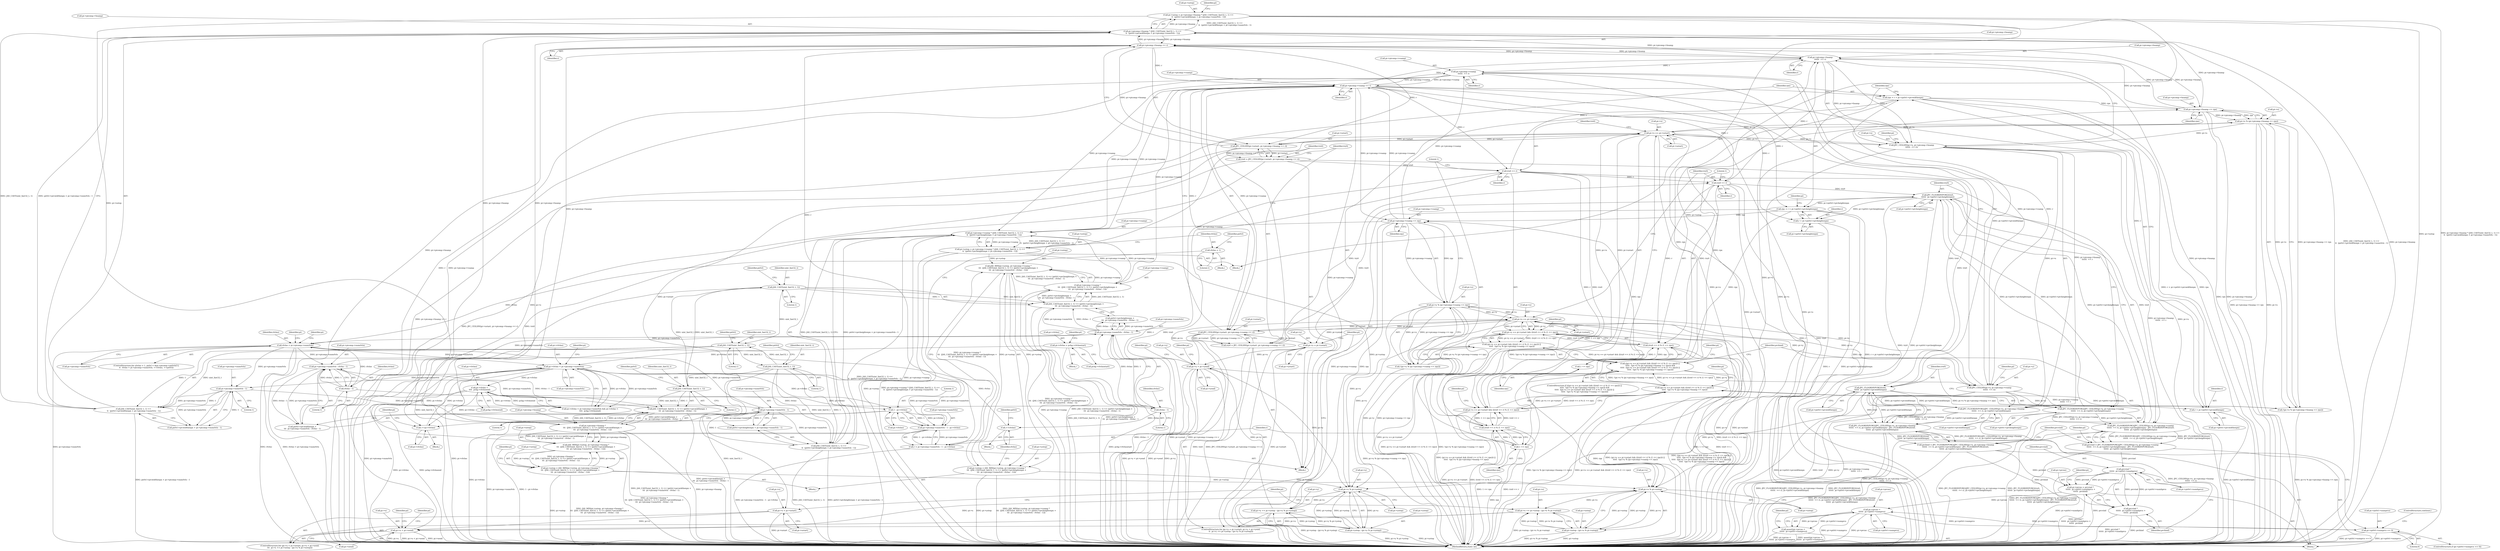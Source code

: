 digraph "1_jasper_aa0b0f79ade5eef8b0e7a214c03f5af54b36ba7d@integer" {
"1000188" [label="(Call,pi->xstep = pi->picomp->hsamp * (JAS_CAST(uint_fast32_t, 1) <<\n \t\t  (pirlvl->prcwidthexpn + pi->picomp->numrlvls - 1)))"];
"1000192" [label="(Call,pi->picomp->hsamp * (JAS_CAST(uint_fast32_t, 1) <<\n \t\t  (pirlvl->prcwidthexpn + pi->picomp->numrlvls - 1)))"];
"1000574" [label="(Call,pi->picomp->hsamp\n\t\t\t\t\t\t  << r)"];
"1000530" [label="(Call,pi->picomp->hsamp << rpx)"];
"1000469" [label="(Call,pi->picomp->hsamp << r)"];
"1000274" [label="(Call,pi->picomp->hsamp *\n\t\t\t  (JAS_CAST(uint_fast32_t, 1) << (pirlvl->prcwidthexpn +\n\t\t\t  pi->picomp->numrlvls - rlvlno - 1)))"];
"1000280" [label="(Call,JAS_CAST(uint_fast32_t, 1) << (pirlvl->prcwidthexpn +\n\t\t\t  pi->picomp->numrlvls - rlvlno - 1))"];
"1000281" [label="(Call,JAS_CAST(uint_fast32_t, 1))"];
"1000224" [label="(Call,JAS_CAST(uint_fast32_t, 1))"];
"1000199" [label="(Call,JAS_CAST(uint_fast32_t, 1))"];
"1000312" [label="(Call,JAS_CAST(uint_fast32_t, 1))"];
"1000288" [label="(Call,pi->picomp->numrlvls - rlvlno - 1)"];
"1000253" [label="(Call,rlvlno < pi->picomp->numrlvls)"];
"1000261" [label="(Call,++rlvlno)"];
"1000325" [label="(Call,rlvlno - 1)"];
"1000294" [label="(Call,rlvlno - 1)"];
"1000240" [label="(Call,rlvlno = 1)"];
"1000231" [label="(Call,pi->picomp->numrlvls - 1)"];
"1000206" [label="(Call,pi->picomp->numrlvls - 1)"];
"1000414" [label="(Call,pi->rlvlno < pi->picomp->numrlvls)"];
"1000392" [label="(Call,pi->rlvlno = pchg->rlvlnostart)"];
"1000431" [label="(Call,++pi->rlvlno)"];
"1000458" [label="(Call,1 - pi->rlvlno)"];
"1000423" [label="(Call,pi->rlvlno <\n\t\t\t\t  pchg->rlvlnoend)"];
"1000452" [label="(Call,pi->picomp->numrlvls - 1 - pi->rlvlno)"];
"1000319" [label="(Call,pi->picomp->numrlvls - rlvlno - 1)"];
"1000450" [label="(Call,r = pi->picomp->numrlvls - 1 - pi->rlvlno)"];
"1000522" [label="(Call,1 << rpx)"];
"1000489" [label="(Call,rpx = r + pi->pirlvl->prcwidthexpn)"];
"1000482" [label="(Call,pi->picomp->vsamp << r)"];
"1000601" [label="(Call,pi->picomp->vsamp\n\t\t\t\t\t\t  << r)"];
"1000558" [label="(Call,pi->picomp->vsamp << rpy)"];
"1000498" [label="(Call,rpy = r + pi->pirlvl->prcheightexpn)"];
"1000613" [label="(Call,JPC_FLOORDIVPOW2(try0,\n\t\t\t\t\t\t  pi->pirlvl->prcheightexpn))"];
"1000547" [label="(Call,try0 << r)"];
"1000476" [label="(Call,try0 = JPC_CEILDIV(pi->ystart, pi->picomp->vsamp << r))"];
"1000478" [label="(Call,JPC_CEILDIV(pi->ystart, pi->picomp->vsamp << r))"];
"1000539" [label="(Call,pi->y == pi->ystart)"];
"1000597" [label="(Call,JPC_CEILDIV(pi->y, pi->picomp->vsamp\n\t\t\t\t\t\t  << r))"];
"1000554" [label="(Call,pi->y % (pi->picomp->vsamp << rpy))"];
"1000336" [label="(Call,pi->y < pi->yend)"];
"1000343" [label="(Call,pi->y += pi->ystep - (pi->y % pi->ystep))"];
"1000347" [label="(Call,pi->ystep - (pi->y % pi->ystep))"];
"1000351" [label="(Call,pi->y % pi->ystep)"];
"1000297" [label="(Call,pi->ystep = JAS_MIN(pi->ystep, pi->picomp->vsamp *\n\t\t\t  (JAS_CAST(uint_fast32_t, 1) << (pirlvl->prcheightexpn +\n\t\t\t  pi->picomp->numrlvls - rlvlno - 1))))"];
"1000301" [label="(Call,JAS_MIN(pi->ystep, pi->picomp->vsamp *\n\t\t\t  (JAS_CAST(uint_fast32_t, 1) << (pirlvl->prcheightexpn +\n\t\t\t  pi->picomp->numrlvls - rlvlno - 1))))"];
"1000213" [label="(Call,pi->ystep = pi->picomp->vsamp * (JAS_CAST(uint_fast32_t, 1) <<\n\t\t  (pirlvl->prcheightexpn + pi->picomp->numrlvls - 1)))"];
"1000217" [label="(Call,pi->picomp->vsamp * (JAS_CAST(uint_fast32_t, 1) <<\n\t\t  (pirlvl->prcheightexpn + pi->picomp->numrlvls - 1)))"];
"1000305" [label="(Call,pi->picomp->vsamp *\n\t\t\t  (JAS_CAST(uint_fast32_t, 1) << (pirlvl->prcheightexpn +\n\t\t\t  pi->picomp->numrlvls - rlvlno - 1)))"];
"1000311" [label="(Call,JAS_CAST(uint_fast32_t, 1) << (pirlvl->prcheightexpn +\n\t\t\t  pi->picomp->numrlvls - rlvlno - 1))"];
"1000223" [label="(Call,JAS_CAST(uint_fast32_t, 1) <<\n\t\t  (pirlvl->prcheightexpn + pi->picomp->numrlvls - 1))"];
"1000329" [label="(Call,pi->y = pi->ystart)"];
"1000519" [label="(Call,trx0 << r)"];
"1000463" [label="(Call,trx0 = JPC_CEILDIV(pi->xstart, pi->picomp->hsamp << r))"];
"1000465" [label="(Call,JPC_CEILDIV(pi->xstart, pi->picomp->hsamp << r))"];
"1000511" [label="(Call,pi->x == pi->xstart)"];
"1000570" [label="(Call,JPC_CEILDIV(pi->x, pi->picomp->hsamp\n\t\t\t\t\t\t  << r))"];
"1000526" [label="(Call,pi->x % (pi->picomp->hsamp << rpx))"];
"1000367" [label="(Call,pi->x < pi->xend)"];
"1000374" [label="(Call,pi->x += pi->xstep - (pi->x % pi->xstep))"];
"1000378" [label="(Call,pi->xstep - (pi->x % pi->xstep))"];
"1000382" [label="(Call,pi->x % pi->xstep)"];
"1000188" [label="(Call,pi->xstep = pi->picomp->hsamp * (JAS_CAST(uint_fast32_t, 1) <<\n \t\t  (pirlvl->prcwidthexpn + pi->picomp->numrlvls - 1)))"];
"1000266" [label="(Call,pi->xstep = JAS_MIN(pi->xstep, pi->picomp->hsamp *\n\t\t\t  (JAS_CAST(uint_fast32_t, 1) << (pirlvl->prcwidthexpn +\n\t\t\t  pi->picomp->numrlvls - rlvlno - 1))))"];
"1000270" [label="(Call,JAS_MIN(pi->xstep, pi->picomp->hsamp *\n\t\t\t  (JAS_CAST(uint_fast32_t, 1) << (pirlvl->prcwidthexpn +\n\t\t\t  pi->picomp->numrlvls - rlvlno - 1))))"];
"1000360" [label="(Call,pi->x = pi->xstart)"];
"1000596" [label="(Call,JPC_FLOORDIVPOW2(JPC_CEILDIV(pi->y, pi->picomp->vsamp\n\t\t\t\t\t\t  << r), pi->pirlvl->prcheightexpn))"];
"1000550" [label="(Call,1 << rpy)"];
"1000586" [label="(Call,JPC_FLOORDIVPOW2(trx0,\n\t\t\t\t\t\t  pi->pirlvl->prcwidthexpn))"];
"1000569" [label="(Call,JPC_FLOORDIVPOW2(JPC_CEILDIV(pi->x, pi->picomp->hsamp\n\t\t\t\t\t\t  << r), pi->pirlvl->prcwidthexpn))"];
"1000198" [label="(Call,JAS_CAST(uint_fast32_t, 1) <<\n \t\t  (pirlvl->prcwidthexpn + pi->picomp->numrlvls - 1))"];
"1000518" [label="(Call,(trx0 << r) % (1 << rpx))"];
"1000510" [label="(Call,pi->x == pi->xstart && ((trx0 << r) % (1 << rpx)))"];
"1000509" [label="(Call,(pi->x == pi->xstart && ((trx0 << r) % (1 << rpx))) ||\n \t\t\t\t\t  !(pi->x % (pi->picomp->hsamp << rpx)))"];
"1000508" [label="(Call,((pi->x == pi->xstart && ((trx0 << r) % (1 << rpx))) ||\n \t\t\t\t\t  !(pi->x % (pi->picomp->hsamp << rpx))) &&\n\t\t\t\t\t  ((pi->y == pi->ystart && ((try0 << r) % (1 << rpy))) ||\n \t\t\t\t\t  !(pi->y % (pi->picomp->vsamp << rpy))))"];
"1000546" [label="(Call,(try0 << r) % (1 << rpy))"];
"1000538" [label="(Call,pi->y == pi->ystart && ((try0 << r) % (1 << rpy)))"];
"1000537" [label="(Call,(pi->y == pi->ystart && ((try0 << r) % (1 << rpy))) ||\n \t\t\t\t\t  !(pi->y % (pi->picomp->vsamp << rpy)))"];
"1000553" [label="(Call,!(pi->y % (pi->picomp->vsamp << rpy)))"];
"1000595" [label="(Call,JPC_FLOORDIVPOW2(JPC_CEILDIV(pi->y, pi->picomp->vsamp\n\t\t\t\t\t\t  << r), pi->pirlvl->prcheightexpn) - JPC_FLOORDIVPOW2(try0,\n\t\t\t\t\t\t  pi->pirlvl->prcheightexpn))"];
"1000593" [label="(Call,prcvind = JPC_FLOORDIVPOW2(JPC_CEILDIV(pi->y, pi->picomp->vsamp\n\t\t\t\t\t\t  << r), pi->pirlvl->prcheightexpn) - JPC_FLOORDIVPOW2(try0,\n\t\t\t\t\t\t  pi->pirlvl->prcheightexpn))"];
"1000625" [label="(Call,prcvind *\n\t\t\t\t\t\t  pi->pirlvl->numhprcs)"];
"1000620" [label="(Call,pi->prcno = prcvind *\n\t\t\t\t\t\t  pi->pirlvl->numhprcs +\n\t\t\t\t\t\t  prchind)"];
"1000634" [label="(Call,pi->prcno <\n\t\t\t\t\t\t  pi->pirlvl->numprcs)"];
"1000441" [label="(Call,pi->pirlvl->numprcs == 0)"];
"1000633" [label="(Call,assert(pi->prcno <\n\t\t\t\t\t\t  pi->pirlvl->numprcs))"];
"1000624" [label="(Call,prcvind *\n\t\t\t\t\t\t  pi->pirlvl->numhprcs +\n\t\t\t\t\t\t  prchind)"];
"1000500" [label="(Call,r + pi->pirlvl->prcheightexpn)"];
"1000525" [label="(Call,!(pi->x % (pi->picomp->hsamp << rpx)))"];
"1000568" [label="(Call,JPC_FLOORDIVPOW2(JPC_CEILDIV(pi->x, pi->picomp->hsamp\n\t\t\t\t\t\t  << r), pi->pirlvl->prcwidthexpn) - JPC_FLOORDIVPOW2(trx0,\n\t\t\t\t\t\t  pi->pirlvl->prcwidthexpn))"];
"1000566" [label="(Call,prchind = JPC_FLOORDIVPOW2(JPC_CEILDIV(pi->x, pi->picomp->hsamp\n\t\t\t\t\t\t  << r), pi->pirlvl->prcwidthexpn) - JPC_FLOORDIVPOW2(trx0,\n\t\t\t\t\t\t  pi->pirlvl->prcwidthexpn))"];
"1000491" [label="(Call,r + pi->pirlvl->prcwidthexpn)"];
"1000441" [label="(Call,pi->pirlvl->numprcs == 0)"];
"1000530" [label="(Call,pi->picomp->hsamp << rpx)"];
"1000253" [label="(Call,rlvlno < pi->picomp->numrlvls)"];
"1000586" [label="(Call,JPC_FLOORDIVPOW2(trx0,\n\t\t\t\t\t\t  pi->pirlvl->prcwidthexpn))"];
"1000264" [label="(Identifier,pirlvl)"];
"1000336" [label="(Call,pi->y < pi->yend)"];
"1000520" [label="(Identifier,trx0)"];
"1000581" [label="(Call,pi->pirlvl->prcwidthexpn)"];
"1000202" [label="(Call,pirlvl->prcwidthexpn + pi->picomp->numrlvls - 1)"];
"1000597" [label="(Call,JPC_CEILDIV(pi->y, pi->picomp->vsamp\n\t\t\t\t\t\t  << r))"];
"1000466" [label="(Call,pi->xstart)"];
"1000325" [label="(Call,rlvlno - 1)"];
"1000538" [label="(Call,pi->y == pi->ystart && ((try0 << r) % (1 << rpy)))"];
"1000524" [label="(Identifier,rpx)"];
"1000298" [label="(Call,pi->ystep)"];
"1000646" [label="(Identifier,pi)"];
"1000608" [label="(Call,pi->pirlvl->prcheightexpn)"];
"1000392" [label="(Call,pi->rlvlno = pchg->rlvlnostart)"];
"1000615" [label="(Call,pi->pirlvl->prcheightexpn)"];
"1000418" [label="(Call,pi->picomp->numrlvls)"];
"1000333" [label="(Call,pi->ystart)"];
"1000527" [label="(Call,pi->x)"];
"1000224" [label="(Call,JAS_CAST(uint_fast32_t, 1))"];
"1000201" [label="(Literal,1)"];
"1000431" [label="(Call,++pi->rlvlno)"];
"1000556" [label="(Identifier,pi)"];
"1000427" [label="(Call,pchg->rlvlnoend)"];
"1000453" [label="(Call,pi->picomp->numrlvls)"];
"1000522" [label="(Call,1 << rpx)"];
"1000296" [label="(Literal,1)"];
"1000371" [label="(Call,pi->xend)"];
"1000289" [label="(Call,pi->picomp->numrlvls)"];
"1000270" [label="(Call,JAS_MIN(pi->xstep, pi->picomp->hsamp *\n\t\t\t  (JAS_CAST(uint_fast32_t, 1) << (pirlvl->prcwidthexpn +\n\t\t\t  pi->picomp->numrlvls - rlvlno - 1))))"];
"1000588" [label="(Call,pi->pirlvl->prcwidthexpn)"];
"1000469" [label="(Call,pi->picomp->hsamp << r)"];
"1000174" [label="(Identifier,pi)"];
"1000315" [label="(Call,pirlvl->prcheightexpn +\n\t\t\t  pi->picomp->numrlvls - rlvlno - 1)"];
"1000378" [label="(Call,pi->xstep - (pi->x % pi->xstep))"];
"1000302" [label="(Call,pi->ystep)"];
"1000284" [label="(Call,pirlvl->prcwidthexpn +\n\t\t\t  pi->picomp->numrlvls - rlvlno - 1)"];
"1000607" [label="(Identifier,r)"];
"1000575" [label="(Call,pi->picomp->hsamp)"];
"1000627" [label="(Call,pi->pirlvl->numhprcs)"];
"1000458" [label="(Call,1 - pi->rlvlno)"];
"1000551" [label="(Literal,1)"];
"1000231" [label="(Call,pi->picomp->numrlvls - 1)"];
"1000225" [label="(Identifier,uint_fast32_t)"];
"1000493" [label="(Call,pi->pirlvl->prcwidthexpn)"];
"1000331" [label="(Identifier,pi)"];
"1000483" [label="(Call,pi->picomp->vsamp)"];
"1000343" [label="(Call,pi->y += pi->ystep - (pi->y % pi->ystep))"];
"1000361" [label="(Call,pi->x)"];
"1000501" [label="(Identifier,r)"];
"1000489" [label="(Call,rpx = r + pi->pirlvl->prcwidthexpn)"];
"1000338" [label="(Identifier,pi)"];
"1000614" [label="(Identifier,try0)"];
"1000635" [label="(Call,pi->prcno)"];
"1000567" [label="(Identifier,prchind)"];
"1000601" [label="(Call,pi->picomp->vsamp\n\t\t\t\t\t\t  << r)"];
"1000460" [label="(Call,pi->rlvlno)"];
"1000306" [label="(Call,pi->picomp->vsamp)"];
"1000193" [label="(Call,pi->picomp->hsamp)"];
"1000491" [label="(Call,r + pi->pirlvl->prcwidthexpn)"];
"1000633" [label="(Call,assert(pi->prcno <\n\t\t\t\t\t\t  pi->pirlvl->numprcs))"];
"1000500" [label="(Call,r + pi->pirlvl->prcheightexpn)"];
"1000369" [label="(Identifier,pi)"];
"1000297" [label="(Call,pi->ystep = JAS_MIN(pi->ystep, pi->picomp->vsamp *\n\t\t\t  (JAS_CAST(uint_fast32_t, 1) << (pirlvl->prcheightexpn +\n\t\t\t  pi->picomp->numrlvls - rlvlno - 1))))"];
"1000311" [label="(Call,JAS_CAST(uint_fast32_t, 1) << (pirlvl->prcheightexpn +\n\t\t\t  pi->picomp->numrlvls - rlvlno - 1))"];
"1000699" [label="(MethodReturn,static int)"];
"1000317" [label="(Identifier,pirlvl)"];
"1000559" [label="(Call,pi->picomp->vsamp)"];
"1000294" [label="(Call,rlvlno - 1)"];
"1000374" [label="(Call,pi->x += pi->xstep - (pi->x % pi->xstep))"];
"1000432" [label="(Call,pi->rlvlno)"];
"1000477" [label="(Identifier,try0)"];
"1000368" [label="(Call,pi->x)"];
"1000212" [label="(Literal,1)"];
"1000345" [label="(Identifier,pi)"];
"1000554" [label="(Call,pi->y % (pi->picomp->vsamp << rpy))"];
"1000451" [label="(Identifier,r)"];
"1000518" [label="(Call,(trx0 << r) % (1 << rpx))"];
"1000283" [label="(Literal,1)"];
"1000288" [label="(Call,pi->picomp->numrlvls - rlvlno - 1)"];
"1000515" [label="(Call,pi->xstart)"];
"1000394" [label="(Identifier,pi)"];
"1000401" [label="(Identifier,pi)"];
"1000312" [label="(Call,JAS_CAST(uint_fast32_t, 1))"];
"1000568" [label="(Call,JPC_FLOORDIVPOW2(JPC_CEILDIV(pi->x, pi->picomp->hsamp\n\t\t\t\t\t\t  << r), pi->pirlvl->prcwidthexpn) - JPC_FLOORDIVPOW2(trx0,\n\t\t\t\t\t\t  pi->pirlvl->prcwidthexpn))"];
"1000450" [label="(Call,r = pi->picomp->numrlvls - 1 - pi->rlvlno)"];
"1000206" [label="(Call,pi->picomp->numrlvls - 1)"];
"1000226" [label="(Literal,1)"];
"1000280" [label="(Call,JAS_CAST(uint_fast32_t, 1) << (pirlvl->prcwidthexpn +\n\t\t\t  pi->picomp->numrlvls - rlvlno - 1))"];
"1000536" [label="(Identifier,rpx)"];
"1000352" [label="(Call,pi->y)"];
"1000301" [label="(Call,JAS_MIN(pi->ystep, pi->picomp->vsamp *\n\t\t\t  (JAS_CAST(uint_fast32_t, 1) << (pirlvl->prcheightexpn +\n\t\t\t  pi->picomp->numrlvls - rlvlno - 1))))"];
"1000499" [label="(Identifier,rpy)"];
"1000571" [label="(Call,pi->x)"];
"1000382" [label="(Call,pi->x % pi->xstep)"];
"1000528" [label="(Identifier,pi)"];
"1000299" [label="(Identifier,pi)"];
"1000549" [label="(Identifier,r)"];
"1000507" [label="(ControlStructure,if (((pi->x == pi->xstart && ((trx0 << r) % (1 << rpx))) ||\n \t\t\t\t\t  !(pi->x % (pi->picomp->hsamp << rpx))) &&\n\t\t\t\t\t  ((pi->y == pi->ystart && ((try0 << r) % (1 << rpy))) ||\n \t\t\t\t\t  !(pi->y % (pi->picomp->vsamp << rpy)))))"];
"1000547" [label="(Call,try0 << r)"];
"1000275" [label="(Call,pi->picomp->hsamp)"];
"1000626" [label="(Identifier,prcvind)"];
"1000513" [label="(Identifier,pi)"];
"1000351" [label="(Call,pi->y % pi->ystep)"];
"1000465" [label="(Call,JPC_CEILDIV(pi->xstart, pi->picomp->hsamp << r))"];
"1000476" [label="(Call,try0 = JPC_CEILDIV(pi->ystart, pi->picomp->vsamp << r))"];
"1000305" [label="(Call,pi->picomp->vsamp *\n\t\t\t  (JAS_CAST(uint_fast32_t, 1) << (pirlvl->prcheightexpn +\n\t\t\t  pi->picomp->numrlvls - rlvlno - 1)))"];
"1000439" [label="(Block,)"];
"1000214" [label="(Call,pi->ystep)"];
"1000367" [label="(Call,pi->x < pi->xend)"];
"1000464" [label="(Identifier,trx0)"];
"1000314" [label="(Literal,1)"];
"1000255" [label="(Call,pi->picomp->numrlvls)"];
"1000217" [label="(Call,pi->picomp->vsamp * (JAS_CAST(uint_fast32_t, 1) <<\n\t\t  (pirlvl->prcheightexpn + pi->picomp->numrlvls - 1)))"];
"1000274" [label="(Call,pi->picomp->hsamp *\n\t\t\t  (JAS_CAST(uint_fast32_t, 1) << (pirlvl->prcwidthexpn +\n\t\t\t  pi->picomp->numrlvls - rlvlno - 1)))"];
"1000267" [label="(Call,pi->xstep)"];
"1000232" [label="(Call,pi->picomp->numrlvls)"];
"1000271" [label="(Call,pi->xstep)"];
"1000512" [label="(Call,pi->x)"];
"1000594" [label="(Identifier,prcvind)"];
"1000552" [label="(Identifier,rpy)"];
"1000440" [label="(ControlStructure,if (pi->pirlvl->numprcs == 0))"];
"1000254" [label="(Identifier,rlvlno)"];
"1000526" [label="(Call,pi->x % (pi->picomp->hsamp << rpx))"];
"1000463" [label="(Call,trx0 = JPC_CEILDIV(pi->xstart, pi->picomp->hsamp << r))"];
"1000519" [label="(Call,trx0 << r)"];
"1000282" [label="(Identifier,uint_fast32_t)"];
"1000295" [label="(Identifier,rlvlno)"];
"1000286" [label="(Identifier,pirlvl)"];
"1000598" [label="(Call,pi->y)"];
"1000320" [label="(Call,pi->picomp->numrlvls)"];
"1000580" [label="(Identifier,r)"];
"1000537" [label="(Call,(pi->y == pi->ystart && ((try0 << r) % (1 << rpy))) ||\n \t\t\t\t\t  !(pi->y % (pi->picomp->vsamp << rpy)))"];
"1000244" [label="(Identifier,pirlvl)"];
"1000423" [label="(Call,pi->rlvlno <\n\t\t\t\t  pchg->rlvlnoend)"];
"1000266" [label="(Call,pi->xstep = JAS_MIN(pi->xstep, pi->picomp->hsamp *\n\t\t\t  (JAS_CAST(uint_fast32_t, 1) << (pirlvl->prcwidthexpn +\n\t\t\t  pi->picomp->numrlvls - rlvlno - 1))))"];
"1000558" [label="(Call,pi->picomp->vsamp << rpy)"];
"1000328" [label="(ControlStructure,for (pi->y = pi->ystart; pi->y < pi->yend;\n\t\t  pi->y += pi->ystep - (pi->y % pi->ystep)))"];
"1000550" [label="(Call,1 << rpy)"];
"1000379" [label="(Call,pi->xstep)"];
"1000281" [label="(Call,JAS_CAST(uint_fast32_t, 1))"];
"1000326" [label="(Identifier,rlvlno)"];
"1000540" [label="(Call,pi->y)"];
"1000189" [label="(Call,pi->xstep)"];
"1000313" [label="(Identifier,uint_fast32_t)"];
"1000237" [label="(Literal,1)"];
"1000240" [label="(Call,rlvlno = 1)"];
"1000414" [label="(Call,pi->rlvlno < pi->picomp->numrlvls)"];
"1000260" [label="(Block,)"];
"1000525" [label="(Call,!(pi->x % (pi->picomp->hsamp << rpx)))"];
"1000595" [label="(Call,JPC_FLOORDIVPOW2(JPC_CEILDIV(pi->y, pi->picomp->vsamp\n\t\t\t\t\t\t  << r), pi->pirlvl->prcheightexpn) - JPC_FLOORDIVPOW2(try0,\n\t\t\t\t\t\t  pi->pirlvl->prcheightexpn))"];
"1000215" [label="(Identifier,pi)"];
"1000242" [label="(Literal,1)"];
"1000539" [label="(Call,pi->y == pi->ystart)"];
"1000470" [label="(Call,pi->picomp->hsamp)"];
"1000569" [label="(Call,JPC_FLOORDIVPOW2(JPC_CEILDIV(pi->x, pi->picomp->hsamp\n\t\t\t\t\t\t  << r), pi->pirlvl->prcwidthexpn))"];
"1000638" [label="(Call,pi->pirlvl->numprcs)"];
"1000475" [label="(Identifier,r)"];
"1000340" [label="(Call,pi->yend)"];
"1000355" [label="(Call,pi->ystep)"];
"1000430" [label="(Block,)"];
"1000227" [label="(Call,pirlvl->prcheightexpn + pi->picomp->numrlvls - 1)"];
"1000344" [label="(Call,pi->y)"];
"1000319" [label="(Call,pi->picomp->numrlvls - rlvlno - 1)"];
"1000327" [label="(Literal,1)"];
"1000425" [label="(Identifier,pi)"];
"1000393" [label="(Call,pi->rlvlno)"];
"1000348" [label="(Call,pi->ystep)"];
"1000204" [label="(Identifier,pirlvl)"];
"1000492" [label="(Identifier,r)"];
"1000610" [label="(Identifier,pi)"];
"1000396" [label="(Call,pchg->rlvlnostart)"];
"1000452" [label="(Call,pi->picomp->numrlvls - 1 - pi->rlvlno)"];
"1000360" [label="(Call,pi->x = pi->xstart)"];
"1000239" [label="(Block,)"];
"1000622" [label="(Identifier,pi)"];
"1000459" [label="(Literal,1)"];
"1000347" [label="(Call,pi->ystep - (pi->y % pi->ystep))"];
"1000624" [label="(Call,prcvind *\n\t\t\t\t\t\t  pi->pirlvl->numhprcs +\n\t\t\t\t\t\t  prchind)"];
"1000553" [label="(Call,!(pi->y % (pi->picomp->vsamp << rpy)))"];
"1000362" [label="(Identifier,pi)"];
"1000543" [label="(Call,pi->ystart)"];
"1000424" [label="(Call,pi->rlvlno)"];
"1000596" [label="(Call,JPC_FLOORDIVPOW2(JPC_CEILDIV(pi->y, pi->picomp->vsamp\n\t\t\t\t\t\t  << r), pi->pirlvl->prcheightexpn))"];
"1000502" [label="(Call,pi->pirlvl->prcheightexpn)"];
"1000199" [label="(Call,JAS_CAST(uint_fast32_t, 1))"];
"1000218" [label="(Call,pi->picomp->vsamp)"];
"1000386" [label="(Call,pi->xstep)"];
"1000213" [label="(Call,pi->ystep = pi->picomp->vsamp * (JAS_CAST(uint_fast32_t, 1) <<\n\t\t  (pirlvl->prcheightexpn + pi->picomp->numrlvls - 1)))"];
"1000498" [label="(Call,rpy = r + pi->pirlvl->prcheightexpn)"];
"1000359" [label="(ControlStructure,for (pi->x = pi->xstart; pi->x < pi->xend;\n\t\t\t  pi->x += pi->xstep - (pi->x % pi->xstep)))"];
"1000200" [label="(Identifier,uint_fast32_t)"];
"1000478" [label="(Call,JPC_CEILDIV(pi->ystart, pi->picomp->vsamp << r))"];
"1000482" [label="(Call,pi->picomp->vsamp << r)"];
"1000207" [label="(Call,pi->picomp->numrlvls)"];
"1000510" [label="(Call,pi->x == pi->xstart && ((trx0 << r) % (1 << rpx)))"];
"1000265" [label="(Block,)"];
"1000447" [label="(Literal,0)"];
"1000636" [label="(Identifier,pi)"];
"1000634" [label="(Call,pi->prcno <\n\t\t\t\t\t\t  pi->pirlvl->numprcs)"];
"1000509" [label="(Call,(pi->x == pi->xstart && ((trx0 << r) % (1 << rpx))) ||\n \t\t\t\t\t  !(pi->x % (pi->picomp->hsamp << rpx)))"];
"1000268" [label="(Identifier,pi)"];
"1000531" [label="(Call,pi->picomp->hsamp)"];
"1000546" [label="(Call,(try0 << r) % (1 << rpy))"];
"1000479" [label="(Call,pi->ystart)"];
"1000613" [label="(Call,JPC_FLOORDIVPOW2(try0,\n\t\t\t\t\t\t  pi->pirlvl->prcheightexpn))"];
"1000437" [label="(Identifier,pi)"];
"1000488" [label="(Identifier,r)"];
"1000511" [label="(Call,pi->x == pi->xstart)"];
"1000262" [label="(Identifier,rlvlno)"];
"1000364" [label="(Call,pi->xstart)"];
"1000180" [label="(Block,)"];
"1000566" [label="(Call,prchind = JPC_FLOORDIVPOW2(JPC_CEILDIV(pi->x, pi->picomp->hsamp\n\t\t\t\t\t\t  << r), pi->pirlvl->prcwidthexpn) - JPC_FLOORDIVPOW2(trx0,\n\t\t\t\t\t\t  pi->pirlvl->prcwidthexpn))"];
"1000548" [label="(Identifier,try0)"];
"1000413" [label="(Call,pi->rlvlno < pi->picomp->numrlvls && pi->rlvlno <\n\t\t\t\t  pchg->rlvlnoend)"];
"1000583" [label="(Identifier,pi)"];
"1000541" [label="(Identifier,pi)"];
"1000602" [label="(Call,pi->picomp->vsamp)"];
"1000593" [label="(Call,prcvind = JPC_FLOORDIVPOW2(JPC_CEILDIV(pi->y, pi->picomp->vsamp\n\t\t\t\t\t\t  << r), pi->pirlvl->prcheightexpn) - JPC_FLOORDIVPOW2(try0,\n\t\t\t\t\t\t  pi->pirlvl->prcheightexpn))"];
"1000565" [label="(Block,)"];
"1000241" [label="(Identifier,rlvlno)"];
"1000564" [label="(Identifier,rpy)"];
"1000574" [label="(Call,pi->picomp->hsamp\n\t\t\t\t\t\t  << r)"];
"1000620" [label="(Call,pi->prcno = prcvind *\n\t\t\t\t\t\t  pi->pirlvl->numhprcs +\n\t\t\t\t\t\t  prchind)"];
"1000521" [label="(Identifier,r)"];
"1000433" [label="(Identifier,pi)"];
"1000442" [label="(Call,pi->pirlvl->numprcs)"];
"1000570" [label="(Call,JPC_CEILDIV(pi->x, pi->picomp->hsamp\n\t\t\t\t\t\t  << r))"];
"1000587" [label="(Identifier,trx0)"];
"1000198" [label="(Call,JAS_CAST(uint_fast32_t, 1) <<\n \t\t  (pirlvl->prcwidthexpn + pi->picomp->numrlvls - 1))"];
"1000555" [label="(Call,pi->y)"];
"1000632" [label="(Identifier,prchind)"];
"1000391" [label="(Block,)"];
"1000383" [label="(Call,pi->x)"];
"1000490" [label="(Identifier,rpx)"];
"1000523" [label="(Literal,1)"];
"1000415" [label="(Call,pi->rlvlno)"];
"1000188" [label="(Call,pi->xstep = pi->picomp->hsamp * (JAS_CAST(uint_fast32_t, 1) <<\n \t\t  (pirlvl->prcwidthexpn + pi->picomp->numrlvls - 1)))"];
"1000192" [label="(Call,pi->picomp->hsamp * (JAS_CAST(uint_fast32_t, 1) <<\n \t\t  (pirlvl->prcwidthexpn + pi->picomp->numrlvls - 1)))"];
"1000621" [label="(Call,pi->prcno)"];
"1000223" [label="(Call,JAS_CAST(uint_fast32_t, 1) <<\n\t\t  (pirlvl->prcheightexpn + pi->picomp->numrlvls - 1))"];
"1000329" [label="(Call,pi->y = pi->ystart)"];
"1000330" [label="(Call,pi->y)"];
"1000375" [label="(Call,pi->x)"];
"1000238" [label="(ControlStructure,for (rlvlno = 1, pirlvl = &pi->picomp->pirlvls[1];\n\t\t  rlvlno < pi->picomp->numrlvls; ++rlvlno, ++pirlvl))"];
"1000261" [label="(Call,++rlvlno)"];
"1000625" [label="(Call,prcvind *\n\t\t\t\t\t\t  pi->pirlvl->numhprcs)"];
"1000449" [label="(ControlStructure,continue;)"];
"1000508" [label="(Call,((pi->x == pi->xstart && ((trx0 << r) % (1 << rpx))) ||\n \t\t\t\t\t  !(pi->x % (pi->picomp->hsamp << rpx))) &&\n\t\t\t\t\t  ((pi->y == pi->ystart && ((try0 << r) % (1 << rpy))) ||\n \t\t\t\t\t  !(pi->y % (pi->picomp->vsamp << rpy))))"];
"1000337" [label="(Call,pi->y)"];
"1000229" [label="(Identifier,pirlvl)"];
"1000188" -> "1000180"  [label="AST: "];
"1000188" -> "1000192"  [label="CFG: "];
"1000189" -> "1000188"  [label="AST: "];
"1000192" -> "1000188"  [label="AST: "];
"1000215" -> "1000188"  [label="CFG: "];
"1000188" -> "1000699"  [label="DDG: pi->xstep"];
"1000188" -> "1000699"  [label="DDG: pi->picomp->hsamp * (JAS_CAST(uint_fast32_t, 1) <<\n \t\t  (pirlvl->prcwidthexpn + pi->picomp->numrlvls - 1))"];
"1000192" -> "1000188"  [label="DDG: pi->picomp->hsamp"];
"1000192" -> "1000188"  [label="DDG: JAS_CAST(uint_fast32_t, 1) <<\n \t\t  (pirlvl->prcwidthexpn + pi->picomp->numrlvls - 1)"];
"1000188" -> "1000270"  [label="DDG: pi->xstep"];
"1000188" -> "1000382"  [label="DDG: pi->xstep"];
"1000192" -> "1000198"  [label="CFG: "];
"1000193" -> "1000192"  [label="AST: "];
"1000198" -> "1000192"  [label="AST: "];
"1000192" -> "1000699"  [label="DDG: pi->picomp->hsamp"];
"1000192" -> "1000699"  [label="DDG: JAS_CAST(uint_fast32_t, 1) <<\n \t\t  (pirlvl->prcwidthexpn + pi->picomp->numrlvls - 1)"];
"1000574" -> "1000192"  [label="DDG: pi->picomp->hsamp"];
"1000274" -> "1000192"  [label="DDG: pi->picomp->hsamp"];
"1000530" -> "1000192"  [label="DDG: pi->picomp->hsamp"];
"1000469" -> "1000192"  [label="DDG: pi->picomp->hsamp"];
"1000198" -> "1000192"  [label="DDG: JAS_CAST(uint_fast32_t, 1)"];
"1000198" -> "1000192"  [label="DDG: pirlvl->prcwidthexpn + pi->picomp->numrlvls - 1"];
"1000192" -> "1000274"  [label="DDG: pi->picomp->hsamp"];
"1000192" -> "1000469"  [label="DDG: pi->picomp->hsamp"];
"1000574" -> "1000570"  [label="AST: "];
"1000574" -> "1000580"  [label="CFG: "];
"1000575" -> "1000574"  [label="AST: "];
"1000580" -> "1000574"  [label="AST: "];
"1000570" -> "1000574"  [label="CFG: "];
"1000574" -> "1000699"  [label="DDG: pi->picomp->hsamp"];
"1000574" -> "1000469"  [label="DDG: pi->picomp->hsamp"];
"1000574" -> "1000570"  [label="DDG: pi->picomp->hsamp"];
"1000574" -> "1000570"  [label="DDG: r"];
"1000530" -> "1000574"  [label="DDG: pi->picomp->hsamp"];
"1000469" -> "1000574"  [label="DDG: pi->picomp->hsamp"];
"1000519" -> "1000574"  [label="DDG: r"];
"1000547" -> "1000574"  [label="DDG: r"];
"1000482" -> "1000574"  [label="DDG: r"];
"1000574" -> "1000601"  [label="DDG: r"];
"1000530" -> "1000526"  [label="AST: "];
"1000530" -> "1000536"  [label="CFG: "];
"1000531" -> "1000530"  [label="AST: "];
"1000536" -> "1000530"  [label="AST: "];
"1000526" -> "1000530"  [label="CFG: "];
"1000530" -> "1000699"  [label="DDG: pi->picomp->hsamp"];
"1000530" -> "1000699"  [label="DDG: rpx"];
"1000530" -> "1000469"  [label="DDG: pi->picomp->hsamp"];
"1000530" -> "1000526"  [label="DDG: pi->picomp->hsamp"];
"1000530" -> "1000526"  [label="DDG: rpx"];
"1000469" -> "1000530"  [label="DDG: pi->picomp->hsamp"];
"1000522" -> "1000530"  [label="DDG: rpx"];
"1000489" -> "1000530"  [label="DDG: rpx"];
"1000469" -> "1000465"  [label="AST: "];
"1000469" -> "1000475"  [label="CFG: "];
"1000470" -> "1000469"  [label="AST: "];
"1000475" -> "1000469"  [label="AST: "];
"1000465" -> "1000469"  [label="CFG: "];
"1000469" -> "1000699"  [label="DDG: pi->picomp->hsamp"];
"1000469" -> "1000465"  [label="DDG: pi->picomp->hsamp"];
"1000469" -> "1000465"  [label="DDG: r"];
"1000274" -> "1000469"  [label="DDG: pi->picomp->hsamp"];
"1000450" -> "1000469"  [label="DDG: r"];
"1000469" -> "1000482"  [label="DDG: r"];
"1000274" -> "1000270"  [label="AST: "];
"1000274" -> "1000280"  [label="CFG: "];
"1000275" -> "1000274"  [label="AST: "];
"1000280" -> "1000274"  [label="AST: "];
"1000270" -> "1000274"  [label="CFG: "];
"1000274" -> "1000699"  [label="DDG: pi->picomp->hsamp"];
"1000274" -> "1000699"  [label="DDG: JAS_CAST(uint_fast32_t, 1) << (pirlvl->prcwidthexpn +\n\t\t\t  pi->picomp->numrlvls - rlvlno - 1)"];
"1000274" -> "1000270"  [label="DDG: pi->picomp->hsamp"];
"1000274" -> "1000270"  [label="DDG: JAS_CAST(uint_fast32_t, 1) << (pirlvl->prcwidthexpn +\n\t\t\t  pi->picomp->numrlvls - rlvlno - 1)"];
"1000280" -> "1000274"  [label="DDG: JAS_CAST(uint_fast32_t, 1)"];
"1000280" -> "1000274"  [label="DDG: pirlvl->prcwidthexpn +\n\t\t\t  pi->picomp->numrlvls - rlvlno - 1"];
"1000280" -> "1000284"  [label="CFG: "];
"1000281" -> "1000280"  [label="AST: "];
"1000284" -> "1000280"  [label="AST: "];
"1000280" -> "1000699"  [label="DDG: pirlvl->prcwidthexpn +\n\t\t\t  pi->picomp->numrlvls - rlvlno - 1"];
"1000281" -> "1000280"  [label="DDG: uint_fast32_t"];
"1000281" -> "1000280"  [label="DDG: 1"];
"1000288" -> "1000280"  [label="DDG: pi->picomp->numrlvls"];
"1000288" -> "1000280"  [label="DDG: rlvlno - 1"];
"1000281" -> "1000283"  [label="CFG: "];
"1000282" -> "1000281"  [label="AST: "];
"1000283" -> "1000281"  [label="AST: "];
"1000286" -> "1000281"  [label="CFG: "];
"1000224" -> "1000281"  [label="DDG: uint_fast32_t"];
"1000312" -> "1000281"  [label="DDG: uint_fast32_t"];
"1000281" -> "1000312"  [label="DDG: uint_fast32_t"];
"1000224" -> "1000223"  [label="AST: "];
"1000224" -> "1000226"  [label="CFG: "];
"1000225" -> "1000224"  [label="AST: "];
"1000226" -> "1000224"  [label="AST: "];
"1000229" -> "1000224"  [label="CFG: "];
"1000224" -> "1000699"  [label="DDG: uint_fast32_t"];
"1000224" -> "1000199"  [label="DDG: uint_fast32_t"];
"1000224" -> "1000223"  [label="DDG: uint_fast32_t"];
"1000224" -> "1000223"  [label="DDG: 1"];
"1000199" -> "1000224"  [label="DDG: uint_fast32_t"];
"1000199" -> "1000198"  [label="AST: "];
"1000199" -> "1000201"  [label="CFG: "];
"1000200" -> "1000199"  [label="AST: "];
"1000201" -> "1000199"  [label="AST: "];
"1000204" -> "1000199"  [label="CFG: "];
"1000199" -> "1000198"  [label="DDG: uint_fast32_t"];
"1000199" -> "1000198"  [label="DDG: 1"];
"1000312" -> "1000199"  [label="DDG: uint_fast32_t"];
"1000312" -> "1000311"  [label="AST: "];
"1000312" -> "1000314"  [label="CFG: "];
"1000313" -> "1000312"  [label="AST: "];
"1000314" -> "1000312"  [label="AST: "];
"1000317" -> "1000312"  [label="CFG: "];
"1000312" -> "1000699"  [label="DDG: uint_fast32_t"];
"1000312" -> "1000311"  [label="DDG: uint_fast32_t"];
"1000312" -> "1000311"  [label="DDG: 1"];
"1000288" -> "1000284"  [label="AST: "];
"1000288" -> "1000294"  [label="CFG: "];
"1000289" -> "1000288"  [label="AST: "];
"1000294" -> "1000288"  [label="AST: "];
"1000284" -> "1000288"  [label="CFG: "];
"1000288" -> "1000284"  [label="DDG: pi->picomp->numrlvls"];
"1000288" -> "1000284"  [label="DDG: rlvlno - 1"];
"1000253" -> "1000288"  [label="DDG: pi->picomp->numrlvls"];
"1000294" -> "1000288"  [label="DDG: rlvlno"];
"1000294" -> "1000288"  [label="DDG: 1"];
"1000288" -> "1000319"  [label="DDG: pi->picomp->numrlvls"];
"1000253" -> "1000238"  [label="AST: "];
"1000253" -> "1000255"  [label="CFG: "];
"1000254" -> "1000253"  [label="AST: "];
"1000255" -> "1000253"  [label="AST: "];
"1000268" -> "1000253"  [label="CFG: "];
"1000331" -> "1000253"  [label="CFG: "];
"1000253" -> "1000699"  [label="DDG: rlvlno < pi->picomp->numrlvls"];
"1000253" -> "1000699"  [label="DDG: pi->picomp->numrlvls"];
"1000253" -> "1000699"  [label="DDG: rlvlno"];
"1000253" -> "1000206"  [label="DDG: pi->picomp->numrlvls"];
"1000261" -> "1000253"  [label="DDG: rlvlno"];
"1000240" -> "1000253"  [label="DDG: rlvlno"];
"1000231" -> "1000253"  [label="DDG: pi->picomp->numrlvls"];
"1000319" -> "1000253"  [label="DDG: pi->picomp->numrlvls"];
"1000253" -> "1000294"  [label="DDG: rlvlno"];
"1000253" -> "1000414"  [label="DDG: pi->picomp->numrlvls"];
"1000261" -> "1000260"  [label="AST: "];
"1000261" -> "1000262"  [label="CFG: "];
"1000262" -> "1000261"  [label="AST: "];
"1000264" -> "1000261"  [label="CFG: "];
"1000325" -> "1000261"  [label="DDG: rlvlno"];
"1000325" -> "1000319"  [label="AST: "];
"1000325" -> "1000327"  [label="CFG: "];
"1000326" -> "1000325"  [label="AST: "];
"1000327" -> "1000325"  [label="AST: "];
"1000319" -> "1000325"  [label="CFG: "];
"1000325" -> "1000319"  [label="DDG: rlvlno"];
"1000325" -> "1000319"  [label="DDG: 1"];
"1000294" -> "1000325"  [label="DDG: rlvlno"];
"1000294" -> "1000296"  [label="CFG: "];
"1000295" -> "1000294"  [label="AST: "];
"1000296" -> "1000294"  [label="AST: "];
"1000240" -> "1000239"  [label="AST: "];
"1000240" -> "1000242"  [label="CFG: "];
"1000241" -> "1000240"  [label="AST: "];
"1000242" -> "1000240"  [label="AST: "];
"1000244" -> "1000240"  [label="CFG: "];
"1000231" -> "1000227"  [label="AST: "];
"1000231" -> "1000237"  [label="CFG: "];
"1000232" -> "1000231"  [label="AST: "];
"1000237" -> "1000231"  [label="AST: "];
"1000227" -> "1000231"  [label="CFG: "];
"1000231" -> "1000223"  [label="DDG: pi->picomp->numrlvls"];
"1000231" -> "1000223"  [label="DDG: 1"];
"1000231" -> "1000227"  [label="DDG: pi->picomp->numrlvls"];
"1000231" -> "1000227"  [label="DDG: 1"];
"1000206" -> "1000231"  [label="DDG: pi->picomp->numrlvls"];
"1000206" -> "1000202"  [label="AST: "];
"1000206" -> "1000212"  [label="CFG: "];
"1000207" -> "1000206"  [label="AST: "];
"1000212" -> "1000206"  [label="AST: "];
"1000202" -> "1000206"  [label="CFG: "];
"1000206" -> "1000198"  [label="DDG: pi->picomp->numrlvls"];
"1000206" -> "1000198"  [label="DDG: 1"];
"1000206" -> "1000202"  [label="DDG: pi->picomp->numrlvls"];
"1000206" -> "1000202"  [label="DDG: 1"];
"1000414" -> "1000206"  [label="DDG: pi->picomp->numrlvls"];
"1000414" -> "1000413"  [label="AST: "];
"1000414" -> "1000418"  [label="CFG: "];
"1000415" -> "1000414"  [label="AST: "];
"1000418" -> "1000414"  [label="AST: "];
"1000425" -> "1000414"  [label="CFG: "];
"1000413" -> "1000414"  [label="CFG: "];
"1000414" -> "1000699"  [label="DDG: pi->picomp->numrlvls"];
"1000414" -> "1000699"  [label="DDG: pi->rlvlno"];
"1000414" -> "1000413"  [label="DDG: pi->rlvlno"];
"1000414" -> "1000413"  [label="DDG: pi->picomp->numrlvls"];
"1000392" -> "1000414"  [label="DDG: pi->rlvlno"];
"1000431" -> "1000414"  [label="DDG: pi->rlvlno"];
"1000452" -> "1000414"  [label="DDG: pi->picomp->numrlvls"];
"1000414" -> "1000423"  [label="DDG: pi->rlvlno"];
"1000414" -> "1000431"  [label="DDG: pi->rlvlno"];
"1000414" -> "1000452"  [label="DDG: pi->picomp->numrlvls"];
"1000414" -> "1000458"  [label="DDG: pi->rlvlno"];
"1000392" -> "1000391"  [label="AST: "];
"1000392" -> "1000396"  [label="CFG: "];
"1000393" -> "1000392"  [label="AST: "];
"1000396" -> "1000392"  [label="AST: "];
"1000401" -> "1000392"  [label="CFG: "];
"1000392" -> "1000699"  [label="DDG: pchg->rlvlnostart"];
"1000431" -> "1000430"  [label="AST: "];
"1000431" -> "1000432"  [label="CFG: "];
"1000432" -> "1000431"  [label="AST: "];
"1000437" -> "1000431"  [label="CFG: "];
"1000458" -> "1000431"  [label="DDG: pi->rlvlno"];
"1000423" -> "1000431"  [label="DDG: pi->rlvlno"];
"1000458" -> "1000452"  [label="AST: "];
"1000458" -> "1000460"  [label="CFG: "];
"1000459" -> "1000458"  [label="AST: "];
"1000460" -> "1000458"  [label="AST: "];
"1000452" -> "1000458"  [label="CFG: "];
"1000458" -> "1000699"  [label="DDG: pi->rlvlno"];
"1000458" -> "1000452"  [label="DDG: 1"];
"1000458" -> "1000452"  [label="DDG: pi->rlvlno"];
"1000423" -> "1000458"  [label="DDG: pi->rlvlno"];
"1000423" -> "1000413"  [label="AST: "];
"1000423" -> "1000427"  [label="CFG: "];
"1000424" -> "1000423"  [label="AST: "];
"1000427" -> "1000423"  [label="AST: "];
"1000413" -> "1000423"  [label="CFG: "];
"1000423" -> "1000699"  [label="DDG: pchg->rlvlnoend"];
"1000423" -> "1000699"  [label="DDG: pi->rlvlno"];
"1000423" -> "1000413"  [label="DDG: pi->rlvlno"];
"1000423" -> "1000413"  [label="DDG: pchg->rlvlnoend"];
"1000452" -> "1000450"  [label="AST: "];
"1000453" -> "1000452"  [label="AST: "];
"1000450" -> "1000452"  [label="CFG: "];
"1000452" -> "1000699"  [label="DDG: pi->picomp->numrlvls"];
"1000452" -> "1000699"  [label="DDG: 1 - pi->rlvlno"];
"1000452" -> "1000450"  [label="DDG: pi->picomp->numrlvls"];
"1000452" -> "1000450"  [label="DDG: 1 - pi->rlvlno"];
"1000319" -> "1000315"  [label="AST: "];
"1000320" -> "1000319"  [label="AST: "];
"1000315" -> "1000319"  [label="CFG: "];
"1000319" -> "1000699"  [label="DDG: rlvlno - 1"];
"1000319" -> "1000311"  [label="DDG: pi->picomp->numrlvls"];
"1000319" -> "1000311"  [label="DDG: rlvlno - 1"];
"1000319" -> "1000315"  [label="DDG: pi->picomp->numrlvls"];
"1000319" -> "1000315"  [label="DDG: rlvlno - 1"];
"1000450" -> "1000439"  [label="AST: "];
"1000451" -> "1000450"  [label="AST: "];
"1000464" -> "1000450"  [label="CFG: "];
"1000450" -> "1000699"  [label="DDG: pi->picomp->numrlvls - 1 - pi->rlvlno"];
"1000522" -> "1000518"  [label="AST: "];
"1000522" -> "1000524"  [label="CFG: "];
"1000523" -> "1000522"  [label="AST: "];
"1000524" -> "1000522"  [label="AST: "];
"1000518" -> "1000522"  [label="CFG: "];
"1000522" -> "1000699"  [label="DDG: rpx"];
"1000522" -> "1000518"  [label="DDG: 1"];
"1000522" -> "1000518"  [label="DDG: rpx"];
"1000489" -> "1000522"  [label="DDG: rpx"];
"1000489" -> "1000439"  [label="AST: "];
"1000489" -> "1000491"  [label="CFG: "];
"1000490" -> "1000489"  [label="AST: "];
"1000491" -> "1000489"  [label="AST: "];
"1000499" -> "1000489"  [label="CFG: "];
"1000489" -> "1000699"  [label="DDG: r + pi->pirlvl->prcwidthexpn"];
"1000489" -> "1000699"  [label="DDG: rpx"];
"1000482" -> "1000489"  [label="DDG: r"];
"1000586" -> "1000489"  [label="DDG: pi->pirlvl->prcwidthexpn"];
"1000482" -> "1000478"  [label="AST: "];
"1000482" -> "1000488"  [label="CFG: "];
"1000483" -> "1000482"  [label="AST: "];
"1000488" -> "1000482"  [label="AST: "];
"1000478" -> "1000482"  [label="CFG: "];
"1000482" -> "1000699"  [label="DDG: pi->picomp->vsamp"];
"1000482" -> "1000217"  [label="DDG: pi->picomp->vsamp"];
"1000482" -> "1000478"  [label="DDG: pi->picomp->vsamp"];
"1000482" -> "1000478"  [label="DDG: r"];
"1000601" -> "1000482"  [label="DDG: pi->picomp->vsamp"];
"1000217" -> "1000482"  [label="DDG: pi->picomp->vsamp"];
"1000305" -> "1000482"  [label="DDG: pi->picomp->vsamp"];
"1000558" -> "1000482"  [label="DDG: pi->picomp->vsamp"];
"1000482" -> "1000491"  [label="DDG: r"];
"1000482" -> "1000498"  [label="DDG: r"];
"1000482" -> "1000500"  [label="DDG: r"];
"1000482" -> "1000519"  [label="DDG: r"];
"1000482" -> "1000547"  [label="DDG: r"];
"1000482" -> "1000558"  [label="DDG: pi->picomp->vsamp"];
"1000482" -> "1000601"  [label="DDG: pi->picomp->vsamp"];
"1000601" -> "1000597"  [label="AST: "];
"1000601" -> "1000607"  [label="CFG: "];
"1000602" -> "1000601"  [label="AST: "];
"1000607" -> "1000601"  [label="AST: "];
"1000597" -> "1000601"  [label="CFG: "];
"1000601" -> "1000699"  [label="DDG: r"];
"1000601" -> "1000699"  [label="DDG: pi->picomp->vsamp"];
"1000601" -> "1000217"  [label="DDG: pi->picomp->vsamp"];
"1000601" -> "1000597"  [label="DDG: pi->picomp->vsamp"];
"1000601" -> "1000597"  [label="DDG: r"];
"1000558" -> "1000601"  [label="DDG: pi->picomp->vsamp"];
"1000558" -> "1000554"  [label="AST: "];
"1000558" -> "1000564"  [label="CFG: "];
"1000559" -> "1000558"  [label="AST: "];
"1000564" -> "1000558"  [label="AST: "];
"1000554" -> "1000558"  [label="CFG: "];
"1000558" -> "1000699"  [label="DDG: pi->picomp->vsamp"];
"1000558" -> "1000699"  [label="DDG: rpy"];
"1000558" -> "1000217"  [label="DDG: pi->picomp->vsamp"];
"1000558" -> "1000554"  [label="DDG: pi->picomp->vsamp"];
"1000558" -> "1000554"  [label="DDG: rpy"];
"1000498" -> "1000558"  [label="DDG: rpy"];
"1000550" -> "1000558"  [label="DDG: rpy"];
"1000498" -> "1000439"  [label="AST: "];
"1000498" -> "1000500"  [label="CFG: "];
"1000499" -> "1000498"  [label="AST: "];
"1000500" -> "1000498"  [label="AST: "];
"1000513" -> "1000498"  [label="CFG: "];
"1000498" -> "1000699"  [label="DDG: rpy"];
"1000498" -> "1000699"  [label="DDG: r + pi->pirlvl->prcheightexpn"];
"1000613" -> "1000498"  [label="DDG: pi->pirlvl->prcheightexpn"];
"1000498" -> "1000550"  [label="DDG: rpy"];
"1000613" -> "1000595"  [label="AST: "];
"1000613" -> "1000615"  [label="CFG: "];
"1000614" -> "1000613"  [label="AST: "];
"1000615" -> "1000613"  [label="AST: "];
"1000595" -> "1000613"  [label="CFG: "];
"1000613" -> "1000699"  [label="DDG: try0"];
"1000613" -> "1000699"  [label="DDG: pi->pirlvl->prcheightexpn"];
"1000613" -> "1000500"  [label="DDG: pi->pirlvl->prcheightexpn"];
"1000613" -> "1000596"  [label="DDG: pi->pirlvl->prcheightexpn"];
"1000613" -> "1000595"  [label="DDG: try0"];
"1000613" -> "1000595"  [label="DDG: pi->pirlvl->prcheightexpn"];
"1000547" -> "1000613"  [label="DDG: try0"];
"1000476" -> "1000613"  [label="DDG: try0"];
"1000596" -> "1000613"  [label="DDG: pi->pirlvl->prcheightexpn"];
"1000547" -> "1000546"  [label="AST: "];
"1000547" -> "1000549"  [label="CFG: "];
"1000548" -> "1000547"  [label="AST: "];
"1000549" -> "1000547"  [label="AST: "];
"1000551" -> "1000547"  [label="CFG: "];
"1000547" -> "1000699"  [label="DDG: try0"];
"1000547" -> "1000699"  [label="DDG: r"];
"1000547" -> "1000546"  [label="DDG: try0"];
"1000547" -> "1000546"  [label="DDG: r"];
"1000476" -> "1000547"  [label="DDG: try0"];
"1000519" -> "1000547"  [label="DDG: r"];
"1000476" -> "1000439"  [label="AST: "];
"1000476" -> "1000478"  [label="CFG: "];
"1000477" -> "1000476"  [label="AST: "];
"1000478" -> "1000476"  [label="AST: "];
"1000490" -> "1000476"  [label="CFG: "];
"1000476" -> "1000699"  [label="DDG: try0"];
"1000476" -> "1000699"  [label="DDG: JPC_CEILDIV(pi->ystart, pi->picomp->vsamp << r)"];
"1000478" -> "1000476"  [label="DDG: pi->ystart"];
"1000478" -> "1000476"  [label="DDG: pi->picomp->vsamp << r"];
"1000479" -> "1000478"  [label="AST: "];
"1000478" -> "1000699"  [label="DDG: pi->ystart"];
"1000478" -> "1000699"  [label="DDG: pi->picomp->vsamp << r"];
"1000478" -> "1000329"  [label="DDG: pi->ystart"];
"1000539" -> "1000478"  [label="DDG: pi->ystart"];
"1000478" -> "1000539"  [label="DDG: pi->ystart"];
"1000539" -> "1000538"  [label="AST: "];
"1000539" -> "1000543"  [label="CFG: "];
"1000540" -> "1000539"  [label="AST: "];
"1000543" -> "1000539"  [label="AST: "];
"1000548" -> "1000539"  [label="CFG: "];
"1000538" -> "1000539"  [label="CFG: "];
"1000539" -> "1000699"  [label="DDG: pi->y"];
"1000539" -> "1000699"  [label="DDG: pi->ystart"];
"1000539" -> "1000329"  [label="DDG: pi->ystart"];
"1000539" -> "1000351"  [label="DDG: pi->y"];
"1000539" -> "1000538"  [label="DDG: pi->y"];
"1000539" -> "1000538"  [label="DDG: pi->ystart"];
"1000597" -> "1000539"  [label="DDG: pi->y"];
"1000554" -> "1000539"  [label="DDG: pi->y"];
"1000336" -> "1000539"  [label="DDG: pi->y"];
"1000539" -> "1000554"  [label="DDG: pi->y"];
"1000539" -> "1000597"  [label="DDG: pi->y"];
"1000597" -> "1000596"  [label="AST: "];
"1000598" -> "1000597"  [label="AST: "];
"1000610" -> "1000597"  [label="CFG: "];
"1000597" -> "1000699"  [label="DDG: pi->y"];
"1000597" -> "1000699"  [label="DDG: pi->picomp->vsamp\n\t\t\t\t\t\t  << r"];
"1000597" -> "1000351"  [label="DDG: pi->y"];
"1000597" -> "1000596"  [label="DDG: pi->y"];
"1000597" -> "1000596"  [label="DDG: pi->picomp->vsamp\n\t\t\t\t\t\t  << r"];
"1000554" -> "1000597"  [label="DDG: pi->y"];
"1000336" -> "1000597"  [label="DDG: pi->y"];
"1000554" -> "1000553"  [label="AST: "];
"1000555" -> "1000554"  [label="AST: "];
"1000553" -> "1000554"  [label="CFG: "];
"1000554" -> "1000699"  [label="DDG: pi->y"];
"1000554" -> "1000699"  [label="DDG: pi->picomp->vsamp << rpy"];
"1000554" -> "1000351"  [label="DDG: pi->y"];
"1000554" -> "1000553"  [label="DDG: pi->y"];
"1000554" -> "1000553"  [label="DDG: pi->picomp->vsamp << rpy"];
"1000336" -> "1000328"  [label="AST: "];
"1000336" -> "1000340"  [label="CFG: "];
"1000337" -> "1000336"  [label="AST: "];
"1000340" -> "1000336"  [label="AST: "];
"1000362" -> "1000336"  [label="CFG: "];
"1000174" -> "1000336"  [label="CFG: "];
"1000336" -> "1000699"  [label="DDG: pi->y < pi->yend"];
"1000336" -> "1000699"  [label="DDG: pi->yend"];
"1000336" -> "1000699"  [label="DDG: pi->y"];
"1000343" -> "1000336"  [label="DDG: pi->y"];
"1000329" -> "1000336"  [label="DDG: pi->y"];
"1000336" -> "1000351"  [label="DDG: pi->y"];
"1000343" -> "1000328"  [label="AST: "];
"1000343" -> "1000347"  [label="CFG: "];
"1000344" -> "1000343"  [label="AST: "];
"1000347" -> "1000343"  [label="AST: "];
"1000338" -> "1000343"  [label="CFG: "];
"1000343" -> "1000699"  [label="DDG: pi->ystep - (pi->y % pi->ystep)"];
"1000347" -> "1000343"  [label="DDG: pi->ystep"];
"1000347" -> "1000343"  [label="DDG: pi->y % pi->ystep"];
"1000351" -> "1000343"  [label="DDG: pi->y"];
"1000347" -> "1000351"  [label="CFG: "];
"1000348" -> "1000347"  [label="AST: "];
"1000351" -> "1000347"  [label="AST: "];
"1000347" -> "1000699"  [label="DDG: pi->y % pi->ystep"];
"1000347" -> "1000699"  [label="DDG: pi->ystep"];
"1000351" -> "1000347"  [label="DDG: pi->ystep"];
"1000351" -> "1000347"  [label="DDG: pi->y"];
"1000347" -> "1000351"  [label="DDG: pi->ystep"];
"1000351" -> "1000355"  [label="CFG: "];
"1000352" -> "1000351"  [label="AST: "];
"1000355" -> "1000351"  [label="AST: "];
"1000297" -> "1000351"  [label="DDG: pi->ystep"];
"1000213" -> "1000351"  [label="DDG: pi->ystep"];
"1000297" -> "1000265"  [label="AST: "];
"1000297" -> "1000301"  [label="CFG: "];
"1000298" -> "1000297"  [label="AST: "];
"1000301" -> "1000297"  [label="AST: "];
"1000262" -> "1000297"  [label="CFG: "];
"1000297" -> "1000699"  [label="DDG: pi->ystep"];
"1000297" -> "1000699"  [label="DDG: JAS_MIN(pi->ystep, pi->picomp->vsamp *\n\t\t\t  (JAS_CAST(uint_fast32_t, 1) << (pirlvl->prcheightexpn +\n\t\t\t  pi->picomp->numrlvls - rlvlno - 1)))"];
"1000301" -> "1000297"  [label="DDG: pi->ystep"];
"1000301" -> "1000297"  [label="DDG: pi->picomp->vsamp *\n\t\t\t  (JAS_CAST(uint_fast32_t, 1) << (pirlvl->prcheightexpn +\n\t\t\t  pi->picomp->numrlvls - rlvlno - 1))"];
"1000297" -> "1000301"  [label="DDG: pi->ystep"];
"1000301" -> "1000305"  [label="CFG: "];
"1000302" -> "1000301"  [label="AST: "];
"1000305" -> "1000301"  [label="AST: "];
"1000301" -> "1000699"  [label="DDG: pi->picomp->vsamp *\n\t\t\t  (JAS_CAST(uint_fast32_t, 1) << (pirlvl->prcheightexpn +\n\t\t\t  pi->picomp->numrlvls - rlvlno - 1))"];
"1000213" -> "1000301"  [label="DDG: pi->ystep"];
"1000305" -> "1000301"  [label="DDG: pi->picomp->vsamp"];
"1000305" -> "1000301"  [label="DDG: JAS_CAST(uint_fast32_t, 1) << (pirlvl->prcheightexpn +\n\t\t\t  pi->picomp->numrlvls - rlvlno - 1)"];
"1000213" -> "1000180"  [label="AST: "];
"1000213" -> "1000217"  [label="CFG: "];
"1000214" -> "1000213"  [label="AST: "];
"1000217" -> "1000213"  [label="AST: "];
"1000241" -> "1000213"  [label="CFG: "];
"1000213" -> "1000699"  [label="DDG: pi->picomp->vsamp * (JAS_CAST(uint_fast32_t, 1) <<\n\t\t  (pirlvl->prcheightexpn + pi->picomp->numrlvls - 1))"];
"1000213" -> "1000699"  [label="DDG: pi->ystep"];
"1000217" -> "1000213"  [label="DDG: pi->picomp->vsamp"];
"1000217" -> "1000213"  [label="DDG: JAS_CAST(uint_fast32_t, 1) <<\n\t\t  (pirlvl->prcheightexpn + pi->picomp->numrlvls - 1)"];
"1000217" -> "1000223"  [label="CFG: "];
"1000218" -> "1000217"  [label="AST: "];
"1000223" -> "1000217"  [label="AST: "];
"1000217" -> "1000699"  [label="DDG: JAS_CAST(uint_fast32_t, 1) <<\n\t\t  (pirlvl->prcheightexpn + pi->picomp->numrlvls - 1)"];
"1000217" -> "1000699"  [label="DDG: pi->picomp->vsamp"];
"1000305" -> "1000217"  [label="DDG: pi->picomp->vsamp"];
"1000223" -> "1000217"  [label="DDG: JAS_CAST(uint_fast32_t, 1)"];
"1000223" -> "1000217"  [label="DDG: pirlvl->prcheightexpn + pi->picomp->numrlvls - 1"];
"1000217" -> "1000305"  [label="DDG: pi->picomp->vsamp"];
"1000305" -> "1000311"  [label="CFG: "];
"1000306" -> "1000305"  [label="AST: "];
"1000311" -> "1000305"  [label="AST: "];
"1000305" -> "1000699"  [label="DDG: JAS_CAST(uint_fast32_t, 1) << (pirlvl->prcheightexpn +\n\t\t\t  pi->picomp->numrlvls - rlvlno - 1)"];
"1000305" -> "1000699"  [label="DDG: pi->picomp->vsamp"];
"1000311" -> "1000305"  [label="DDG: JAS_CAST(uint_fast32_t, 1)"];
"1000311" -> "1000305"  [label="DDG: pirlvl->prcheightexpn +\n\t\t\t  pi->picomp->numrlvls - rlvlno - 1"];
"1000311" -> "1000315"  [label="CFG: "];
"1000315" -> "1000311"  [label="AST: "];
"1000311" -> "1000699"  [label="DDG: JAS_CAST(uint_fast32_t, 1)"];
"1000311" -> "1000699"  [label="DDG: pirlvl->prcheightexpn +\n\t\t\t  pi->picomp->numrlvls - rlvlno - 1"];
"1000223" -> "1000227"  [label="CFG: "];
"1000227" -> "1000223"  [label="AST: "];
"1000223" -> "1000699"  [label="DDG: pirlvl->prcheightexpn + pi->picomp->numrlvls - 1"];
"1000223" -> "1000699"  [label="DDG: JAS_CAST(uint_fast32_t, 1)"];
"1000329" -> "1000328"  [label="AST: "];
"1000329" -> "1000333"  [label="CFG: "];
"1000330" -> "1000329"  [label="AST: "];
"1000333" -> "1000329"  [label="AST: "];
"1000338" -> "1000329"  [label="CFG: "];
"1000329" -> "1000699"  [label="DDG: pi->ystart"];
"1000519" -> "1000518"  [label="AST: "];
"1000519" -> "1000521"  [label="CFG: "];
"1000520" -> "1000519"  [label="AST: "];
"1000521" -> "1000519"  [label="AST: "];
"1000523" -> "1000519"  [label="CFG: "];
"1000519" -> "1000699"  [label="DDG: trx0"];
"1000519" -> "1000699"  [label="DDG: r"];
"1000519" -> "1000518"  [label="DDG: trx0"];
"1000519" -> "1000518"  [label="DDG: r"];
"1000463" -> "1000519"  [label="DDG: trx0"];
"1000519" -> "1000586"  [label="DDG: trx0"];
"1000463" -> "1000439"  [label="AST: "];
"1000463" -> "1000465"  [label="CFG: "];
"1000464" -> "1000463"  [label="AST: "];
"1000465" -> "1000463"  [label="AST: "];
"1000477" -> "1000463"  [label="CFG: "];
"1000463" -> "1000699"  [label="DDG: JPC_CEILDIV(pi->xstart, pi->picomp->hsamp << r)"];
"1000463" -> "1000699"  [label="DDG: trx0"];
"1000465" -> "1000463"  [label="DDG: pi->xstart"];
"1000465" -> "1000463"  [label="DDG: pi->picomp->hsamp << r"];
"1000463" -> "1000586"  [label="DDG: trx0"];
"1000466" -> "1000465"  [label="AST: "];
"1000465" -> "1000699"  [label="DDG: pi->picomp->hsamp << r"];
"1000511" -> "1000465"  [label="DDG: pi->xstart"];
"1000465" -> "1000511"  [label="DDG: pi->xstart"];
"1000511" -> "1000510"  [label="AST: "];
"1000511" -> "1000515"  [label="CFG: "];
"1000512" -> "1000511"  [label="AST: "];
"1000515" -> "1000511"  [label="AST: "];
"1000520" -> "1000511"  [label="CFG: "];
"1000510" -> "1000511"  [label="CFG: "];
"1000511" -> "1000699"  [label="DDG: pi->xstart"];
"1000511" -> "1000699"  [label="DDG: pi->x"];
"1000511" -> "1000360"  [label="DDG: pi->xstart"];
"1000511" -> "1000382"  [label="DDG: pi->x"];
"1000511" -> "1000510"  [label="DDG: pi->x"];
"1000511" -> "1000510"  [label="DDG: pi->xstart"];
"1000570" -> "1000511"  [label="DDG: pi->x"];
"1000367" -> "1000511"  [label="DDG: pi->x"];
"1000526" -> "1000511"  [label="DDG: pi->x"];
"1000511" -> "1000526"  [label="DDG: pi->x"];
"1000511" -> "1000570"  [label="DDG: pi->x"];
"1000570" -> "1000569"  [label="AST: "];
"1000571" -> "1000570"  [label="AST: "];
"1000583" -> "1000570"  [label="CFG: "];
"1000570" -> "1000699"  [label="DDG: pi->x"];
"1000570" -> "1000699"  [label="DDG: pi->picomp->hsamp\n\t\t\t\t\t\t  << r"];
"1000570" -> "1000382"  [label="DDG: pi->x"];
"1000570" -> "1000569"  [label="DDG: pi->x"];
"1000570" -> "1000569"  [label="DDG: pi->picomp->hsamp\n\t\t\t\t\t\t  << r"];
"1000526" -> "1000570"  [label="DDG: pi->x"];
"1000526" -> "1000525"  [label="AST: "];
"1000527" -> "1000526"  [label="AST: "];
"1000525" -> "1000526"  [label="CFG: "];
"1000526" -> "1000699"  [label="DDG: pi->picomp->hsamp << rpx"];
"1000526" -> "1000699"  [label="DDG: pi->x"];
"1000526" -> "1000382"  [label="DDG: pi->x"];
"1000526" -> "1000525"  [label="DDG: pi->x"];
"1000526" -> "1000525"  [label="DDG: pi->picomp->hsamp << rpx"];
"1000367" -> "1000359"  [label="AST: "];
"1000367" -> "1000371"  [label="CFG: "];
"1000368" -> "1000367"  [label="AST: "];
"1000371" -> "1000367"  [label="AST: "];
"1000394" -> "1000367"  [label="CFG: "];
"1000345" -> "1000367"  [label="CFG: "];
"1000367" -> "1000699"  [label="DDG: pi->x"];
"1000367" -> "1000699"  [label="DDG: pi->x < pi->xend"];
"1000367" -> "1000699"  [label="DDG: pi->xend"];
"1000374" -> "1000367"  [label="DDG: pi->x"];
"1000360" -> "1000367"  [label="DDG: pi->x"];
"1000367" -> "1000382"  [label="DDG: pi->x"];
"1000374" -> "1000359"  [label="AST: "];
"1000374" -> "1000378"  [label="CFG: "];
"1000375" -> "1000374"  [label="AST: "];
"1000378" -> "1000374"  [label="AST: "];
"1000369" -> "1000374"  [label="CFG: "];
"1000374" -> "1000699"  [label="DDG: pi->xstep - (pi->x % pi->xstep)"];
"1000378" -> "1000374"  [label="DDG: pi->xstep"];
"1000378" -> "1000374"  [label="DDG: pi->x % pi->xstep"];
"1000382" -> "1000374"  [label="DDG: pi->x"];
"1000378" -> "1000382"  [label="CFG: "];
"1000379" -> "1000378"  [label="AST: "];
"1000382" -> "1000378"  [label="AST: "];
"1000378" -> "1000699"  [label="DDG: pi->xstep"];
"1000378" -> "1000699"  [label="DDG: pi->x % pi->xstep"];
"1000382" -> "1000378"  [label="DDG: pi->xstep"];
"1000382" -> "1000378"  [label="DDG: pi->x"];
"1000378" -> "1000382"  [label="DDG: pi->xstep"];
"1000382" -> "1000386"  [label="CFG: "];
"1000383" -> "1000382"  [label="AST: "];
"1000386" -> "1000382"  [label="AST: "];
"1000266" -> "1000382"  [label="DDG: pi->xstep"];
"1000266" -> "1000265"  [label="AST: "];
"1000266" -> "1000270"  [label="CFG: "];
"1000267" -> "1000266"  [label="AST: "];
"1000270" -> "1000266"  [label="AST: "];
"1000299" -> "1000266"  [label="CFG: "];
"1000266" -> "1000699"  [label="DDG: pi->xstep"];
"1000266" -> "1000699"  [label="DDG: JAS_MIN(pi->xstep, pi->picomp->hsamp *\n\t\t\t  (JAS_CAST(uint_fast32_t, 1) << (pirlvl->prcwidthexpn +\n\t\t\t  pi->picomp->numrlvls - rlvlno - 1)))"];
"1000270" -> "1000266"  [label="DDG: pi->xstep"];
"1000270" -> "1000266"  [label="DDG: pi->picomp->hsamp *\n\t\t\t  (JAS_CAST(uint_fast32_t, 1) << (pirlvl->prcwidthexpn +\n\t\t\t  pi->picomp->numrlvls - rlvlno - 1))"];
"1000266" -> "1000270"  [label="DDG: pi->xstep"];
"1000271" -> "1000270"  [label="AST: "];
"1000270" -> "1000699"  [label="DDG: pi->picomp->hsamp *\n\t\t\t  (JAS_CAST(uint_fast32_t, 1) << (pirlvl->prcwidthexpn +\n\t\t\t  pi->picomp->numrlvls - rlvlno - 1))"];
"1000360" -> "1000359"  [label="AST: "];
"1000360" -> "1000364"  [label="CFG: "];
"1000361" -> "1000360"  [label="AST: "];
"1000364" -> "1000360"  [label="AST: "];
"1000369" -> "1000360"  [label="CFG: "];
"1000360" -> "1000699"  [label="DDG: pi->xstart"];
"1000596" -> "1000595"  [label="AST: "];
"1000596" -> "1000608"  [label="CFG: "];
"1000608" -> "1000596"  [label="AST: "];
"1000614" -> "1000596"  [label="CFG: "];
"1000596" -> "1000699"  [label="DDG: JPC_CEILDIV(pi->y, pi->picomp->vsamp\n\t\t\t\t\t\t  << r)"];
"1000596" -> "1000595"  [label="DDG: JPC_CEILDIV(pi->y, pi->picomp->vsamp\n\t\t\t\t\t\t  << r)"];
"1000596" -> "1000595"  [label="DDG: pi->pirlvl->prcheightexpn"];
"1000550" -> "1000546"  [label="AST: "];
"1000550" -> "1000552"  [label="CFG: "];
"1000551" -> "1000550"  [label="AST: "];
"1000552" -> "1000550"  [label="AST: "];
"1000546" -> "1000550"  [label="CFG: "];
"1000550" -> "1000699"  [label="DDG: rpy"];
"1000550" -> "1000546"  [label="DDG: 1"];
"1000550" -> "1000546"  [label="DDG: rpy"];
"1000586" -> "1000568"  [label="AST: "];
"1000586" -> "1000588"  [label="CFG: "];
"1000587" -> "1000586"  [label="AST: "];
"1000588" -> "1000586"  [label="AST: "];
"1000568" -> "1000586"  [label="CFG: "];
"1000586" -> "1000699"  [label="DDG: pi->pirlvl->prcwidthexpn"];
"1000586" -> "1000699"  [label="DDG: trx0"];
"1000586" -> "1000491"  [label="DDG: pi->pirlvl->prcwidthexpn"];
"1000586" -> "1000569"  [label="DDG: pi->pirlvl->prcwidthexpn"];
"1000586" -> "1000568"  [label="DDG: trx0"];
"1000586" -> "1000568"  [label="DDG: pi->pirlvl->prcwidthexpn"];
"1000569" -> "1000586"  [label="DDG: pi->pirlvl->prcwidthexpn"];
"1000569" -> "1000568"  [label="AST: "];
"1000569" -> "1000581"  [label="CFG: "];
"1000581" -> "1000569"  [label="AST: "];
"1000587" -> "1000569"  [label="CFG: "];
"1000569" -> "1000699"  [label="DDG: JPC_CEILDIV(pi->x, pi->picomp->hsamp\n\t\t\t\t\t\t  << r)"];
"1000569" -> "1000568"  [label="DDG: JPC_CEILDIV(pi->x, pi->picomp->hsamp\n\t\t\t\t\t\t  << r)"];
"1000569" -> "1000568"  [label="DDG: pi->pirlvl->prcwidthexpn"];
"1000198" -> "1000202"  [label="CFG: "];
"1000202" -> "1000198"  [label="AST: "];
"1000198" -> "1000699"  [label="DDG: pirlvl->prcwidthexpn + pi->picomp->numrlvls - 1"];
"1000518" -> "1000510"  [label="AST: "];
"1000510" -> "1000518"  [label="CFG: "];
"1000518" -> "1000699"  [label="DDG: 1 << rpx"];
"1000518" -> "1000699"  [label="DDG: trx0 << r"];
"1000518" -> "1000510"  [label="DDG: trx0 << r"];
"1000518" -> "1000510"  [label="DDG: 1 << rpx"];
"1000510" -> "1000509"  [label="AST: "];
"1000528" -> "1000510"  [label="CFG: "];
"1000509" -> "1000510"  [label="CFG: "];
"1000510" -> "1000699"  [label="DDG: pi->x == pi->xstart"];
"1000510" -> "1000699"  [label="DDG: (trx0 << r) % (1 << rpx)"];
"1000510" -> "1000509"  [label="DDG: pi->x == pi->xstart"];
"1000510" -> "1000509"  [label="DDG: (trx0 << r) % (1 << rpx)"];
"1000509" -> "1000508"  [label="AST: "];
"1000509" -> "1000525"  [label="CFG: "];
"1000525" -> "1000509"  [label="AST: "];
"1000541" -> "1000509"  [label="CFG: "];
"1000508" -> "1000509"  [label="CFG: "];
"1000509" -> "1000699"  [label="DDG: !(pi->x % (pi->picomp->hsamp << rpx))"];
"1000509" -> "1000699"  [label="DDG: pi->x == pi->xstart && ((trx0 << r) % (1 << rpx))"];
"1000509" -> "1000508"  [label="DDG: pi->x == pi->xstart && ((trx0 << r) % (1 << rpx))"];
"1000509" -> "1000508"  [label="DDG: !(pi->x % (pi->picomp->hsamp << rpx))"];
"1000525" -> "1000509"  [label="DDG: pi->x % (pi->picomp->hsamp << rpx)"];
"1000508" -> "1000507"  [label="AST: "];
"1000508" -> "1000537"  [label="CFG: "];
"1000537" -> "1000508"  [label="AST: "];
"1000567" -> "1000508"  [label="CFG: "];
"1000433" -> "1000508"  [label="CFG: "];
"1000508" -> "1000699"  [label="DDG: (pi->x == pi->xstart && ((trx0 << r) % (1 << rpx))) ||\n \t\t\t\t\t  !(pi->x % (pi->picomp->hsamp << rpx))"];
"1000508" -> "1000699"  [label="DDG: (pi->y == pi->ystart && ((try0 << r) % (1 << rpy))) ||\n \t\t\t\t\t  !(pi->y % (pi->picomp->vsamp << rpy))"];
"1000508" -> "1000699"  [label="DDG: ((pi->x == pi->xstart && ((trx0 << r) % (1 << rpx))) ||\n \t\t\t\t\t  !(pi->x % (pi->picomp->hsamp << rpx))) &&\n\t\t\t\t\t  ((pi->y == pi->ystart && ((try0 << r) % (1 << rpy))) ||\n \t\t\t\t\t  !(pi->y % (pi->picomp->vsamp << rpy)))"];
"1000537" -> "1000508"  [label="DDG: pi->y == pi->ystart && ((try0 << r) % (1 << rpy))"];
"1000537" -> "1000508"  [label="DDG: !(pi->y % (pi->picomp->vsamp << rpy))"];
"1000546" -> "1000538"  [label="AST: "];
"1000538" -> "1000546"  [label="CFG: "];
"1000546" -> "1000699"  [label="DDG: 1 << rpy"];
"1000546" -> "1000699"  [label="DDG: try0 << r"];
"1000546" -> "1000538"  [label="DDG: try0 << r"];
"1000546" -> "1000538"  [label="DDG: 1 << rpy"];
"1000538" -> "1000537"  [label="AST: "];
"1000556" -> "1000538"  [label="CFG: "];
"1000537" -> "1000538"  [label="CFG: "];
"1000538" -> "1000699"  [label="DDG: (try0 << r) % (1 << rpy)"];
"1000538" -> "1000699"  [label="DDG: pi->y == pi->ystart"];
"1000538" -> "1000537"  [label="DDG: pi->y == pi->ystart"];
"1000538" -> "1000537"  [label="DDG: (try0 << r) % (1 << rpy)"];
"1000537" -> "1000553"  [label="CFG: "];
"1000553" -> "1000537"  [label="AST: "];
"1000537" -> "1000699"  [label="DDG: !(pi->y % (pi->picomp->vsamp << rpy))"];
"1000537" -> "1000699"  [label="DDG: pi->y == pi->ystart && ((try0 << r) % (1 << rpy))"];
"1000553" -> "1000537"  [label="DDG: pi->y % (pi->picomp->vsamp << rpy)"];
"1000553" -> "1000699"  [label="DDG: pi->y % (pi->picomp->vsamp << rpy)"];
"1000595" -> "1000593"  [label="AST: "];
"1000593" -> "1000595"  [label="CFG: "];
"1000595" -> "1000699"  [label="DDG: JPC_FLOORDIVPOW2(try0,\n\t\t\t\t\t\t  pi->pirlvl->prcheightexpn)"];
"1000595" -> "1000699"  [label="DDG: JPC_FLOORDIVPOW2(JPC_CEILDIV(pi->y, pi->picomp->vsamp\n\t\t\t\t\t\t  << r), pi->pirlvl->prcheightexpn)"];
"1000595" -> "1000593"  [label="DDG: JPC_FLOORDIVPOW2(JPC_CEILDIV(pi->y, pi->picomp->vsamp\n\t\t\t\t\t\t  << r), pi->pirlvl->prcheightexpn)"];
"1000595" -> "1000593"  [label="DDG: JPC_FLOORDIVPOW2(try0,\n\t\t\t\t\t\t  pi->pirlvl->prcheightexpn)"];
"1000593" -> "1000565"  [label="AST: "];
"1000594" -> "1000593"  [label="AST: "];
"1000622" -> "1000593"  [label="CFG: "];
"1000593" -> "1000699"  [label="DDG: JPC_FLOORDIVPOW2(JPC_CEILDIV(pi->y, pi->picomp->vsamp\n\t\t\t\t\t\t  << r), pi->pirlvl->prcheightexpn) - JPC_FLOORDIVPOW2(try0,\n\t\t\t\t\t\t  pi->pirlvl->prcheightexpn)"];
"1000593" -> "1000625"  [label="DDG: prcvind"];
"1000625" -> "1000624"  [label="AST: "];
"1000625" -> "1000627"  [label="CFG: "];
"1000626" -> "1000625"  [label="AST: "];
"1000627" -> "1000625"  [label="AST: "];
"1000632" -> "1000625"  [label="CFG: "];
"1000625" -> "1000699"  [label="DDG: prcvind"];
"1000625" -> "1000699"  [label="DDG: pi->pirlvl->numhprcs"];
"1000625" -> "1000620"  [label="DDG: prcvind"];
"1000625" -> "1000620"  [label="DDG: pi->pirlvl->numhprcs"];
"1000625" -> "1000624"  [label="DDG: prcvind"];
"1000625" -> "1000624"  [label="DDG: pi->pirlvl->numhprcs"];
"1000620" -> "1000565"  [label="AST: "];
"1000620" -> "1000624"  [label="CFG: "];
"1000621" -> "1000620"  [label="AST: "];
"1000624" -> "1000620"  [label="AST: "];
"1000636" -> "1000620"  [label="CFG: "];
"1000620" -> "1000699"  [label="DDG: prcvind *\n\t\t\t\t\t\t  pi->pirlvl->numhprcs +\n\t\t\t\t\t\t  prchind"];
"1000566" -> "1000620"  [label="DDG: prchind"];
"1000620" -> "1000634"  [label="DDG: pi->prcno"];
"1000634" -> "1000633"  [label="AST: "];
"1000634" -> "1000638"  [label="CFG: "];
"1000635" -> "1000634"  [label="AST: "];
"1000638" -> "1000634"  [label="AST: "];
"1000633" -> "1000634"  [label="CFG: "];
"1000634" -> "1000699"  [label="DDG: pi->pirlvl->numprcs"];
"1000634" -> "1000699"  [label="DDG: pi->prcno"];
"1000634" -> "1000441"  [label="DDG: pi->pirlvl->numprcs"];
"1000634" -> "1000633"  [label="DDG: pi->prcno"];
"1000634" -> "1000633"  [label="DDG: pi->pirlvl->numprcs"];
"1000441" -> "1000634"  [label="DDG: pi->pirlvl->numprcs"];
"1000441" -> "1000440"  [label="AST: "];
"1000441" -> "1000447"  [label="CFG: "];
"1000442" -> "1000441"  [label="AST: "];
"1000447" -> "1000441"  [label="AST: "];
"1000449" -> "1000441"  [label="CFG: "];
"1000451" -> "1000441"  [label="CFG: "];
"1000441" -> "1000699"  [label="DDG: pi->pirlvl->numprcs"];
"1000441" -> "1000699"  [label="DDG: pi->pirlvl->numprcs == 0"];
"1000633" -> "1000565"  [label="AST: "];
"1000646" -> "1000633"  [label="CFG: "];
"1000633" -> "1000699"  [label="DDG: assert(pi->prcno <\n\t\t\t\t\t\t  pi->pirlvl->numprcs)"];
"1000633" -> "1000699"  [label="DDG: pi->prcno <\n\t\t\t\t\t\t  pi->pirlvl->numprcs"];
"1000624" -> "1000632"  [label="CFG: "];
"1000632" -> "1000624"  [label="AST: "];
"1000624" -> "1000699"  [label="DDG: prchind"];
"1000624" -> "1000699"  [label="DDG: prcvind *\n\t\t\t\t\t\t  pi->pirlvl->numhprcs"];
"1000566" -> "1000624"  [label="DDG: prchind"];
"1000500" -> "1000502"  [label="CFG: "];
"1000501" -> "1000500"  [label="AST: "];
"1000502" -> "1000500"  [label="AST: "];
"1000500" -> "1000699"  [label="DDG: pi->pirlvl->prcheightexpn"];
"1000500" -> "1000699"  [label="DDG: r"];
"1000525" -> "1000699"  [label="DDG: pi->x % (pi->picomp->hsamp << rpx)"];
"1000568" -> "1000566"  [label="AST: "];
"1000566" -> "1000568"  [label="CFG: "];
"1000568" -> "1000699"  [label="DDG: JPC_FLOORDIVPOW2(JPC_CEILDIV(pi->x, pi->picomp->hsamp\n\t\t\t\t\t\t  << r), pi->pirlvl->prcwidthexpn)"];
"1000568" -> "1000699"  [label="DDG: JPC_FLOORDIVPOW2(trx0,\n\t\t\t\t\t\t  pi->pirlvl->prcwidthexpn)"];
"1000568" -> "1000566"  [label="DDG: JPC_FLOORDIVPOW2(JPC_CEILDIV(pi->x, pi->picomp->hsamp\n\t\t\t\t\t\t  << r), pi->pirlvl->prcwidthexpn)"];
"1000568" -> "1000566"  [label="DDG: JPC_FLOORDIVPOW2(trx0,\n\t\t\t\t\t\t  pi->pirlvl->prcwidthexpn)"];
"1000566" -> "1000565"  [label="AST: "];
"1000567" -> "1000566"  [label="AST: "];
"1000594" -> "1000566"  [label="CFG: "];
"1000566" -> "1000699"  [label="DDG: JPC_FLOORDIVPOW2(JPC_CEILDIV(pi->x, pi->picomp->hsamp\n\t\t\t\t\t\t  << r), pi->pirlvl->prcwidthexpn) - JPC_FLOORDIVPOW2(trx0,\n\t\t\t\t\t\t  pi->pirlvl->prcwidthexpn)"];
"1000491" -> "1000493"  [label="CFG: "];
"1000492" -> "1000491"  [label="AST: "];
"1000493" -> "1000491"  [label="AST: "];
"1000491" -> "1000699"  [label="DDG: pi->pirlvl->prcwidthexpn"];
}
